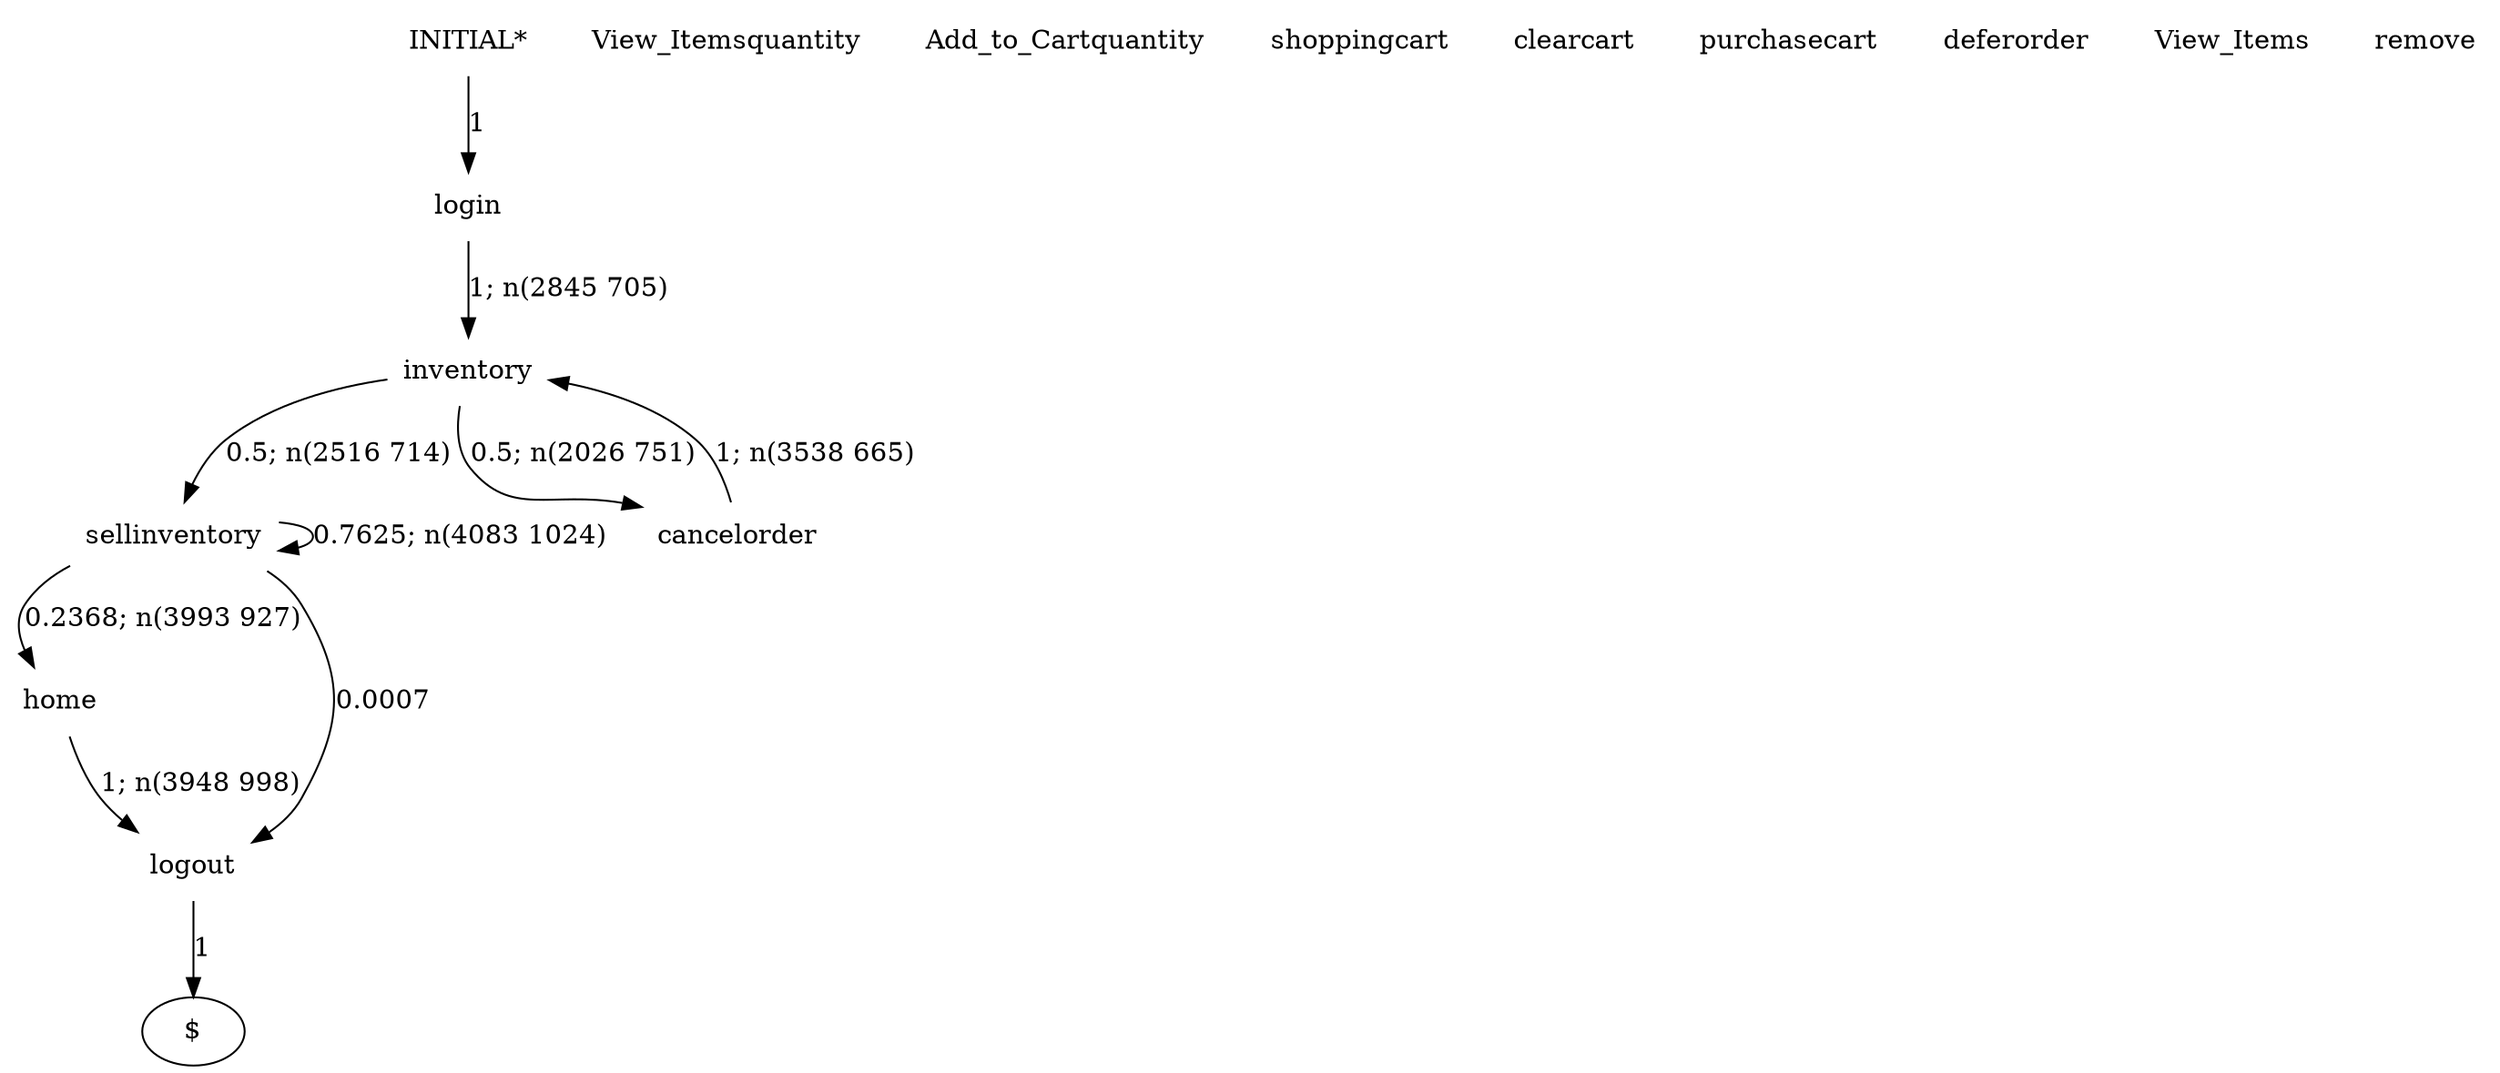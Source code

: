 digraph G {
"INITIAL*" [label="INITIAL*",shape=none];
"login" [label="login",shape=none];
"View_Itemsquantity" [label="View_Itemsquantity",shape=none];
"Add_to_Cartquantity" [label="Add_to_Cartquantity",shape=none];
"shoppingcart" [label="shoppingcart",shape=none];
"clearcart" [label="clearcart",shape=none];
"purchasecart" [label="purchasecart",shape=none];
"home" [label="home",shape=none];
"logout" [label="logout",shape=none];
"deferorder" [label="deferorder",shape=none];
"inventory" [label="inventory",shape=none];
"sellinventory" [label="sellinventory",shape=none];
"View_Items" [label="View_Items",shape=none];
"remove" [label="remove",shape=none];
"cancelorder" [label="cancelorder",shape=none];
"INITIAL*"->"login" [style=solid,label="1"];
"login"->"inventory" [style=solid,label="1; n(2845 705)"];
"home"->"logout" [style=solid,label="1; n(3948 998)"];
"logout"->"$" [style=solid,label="1"];
"inventory"->"sellinventory" [style=solid,label="0.5; n(2516 714)"];
"inventory"->"cancelorder" [style=solid,label="0.5; n(2026 751)"];
"sellinventory"->"home" [style=solid,label="0.2368; n(3993 927)"];
"sellinventory"->"logout" [style=solid,label="0.0007"];
"sellinventory"->"sellinventory" [style=solid,label="0.7625; n(4083 1024)"];
"cancelorder"->"inventory" [style=solid,label="1; n(3538 665)"];
}
